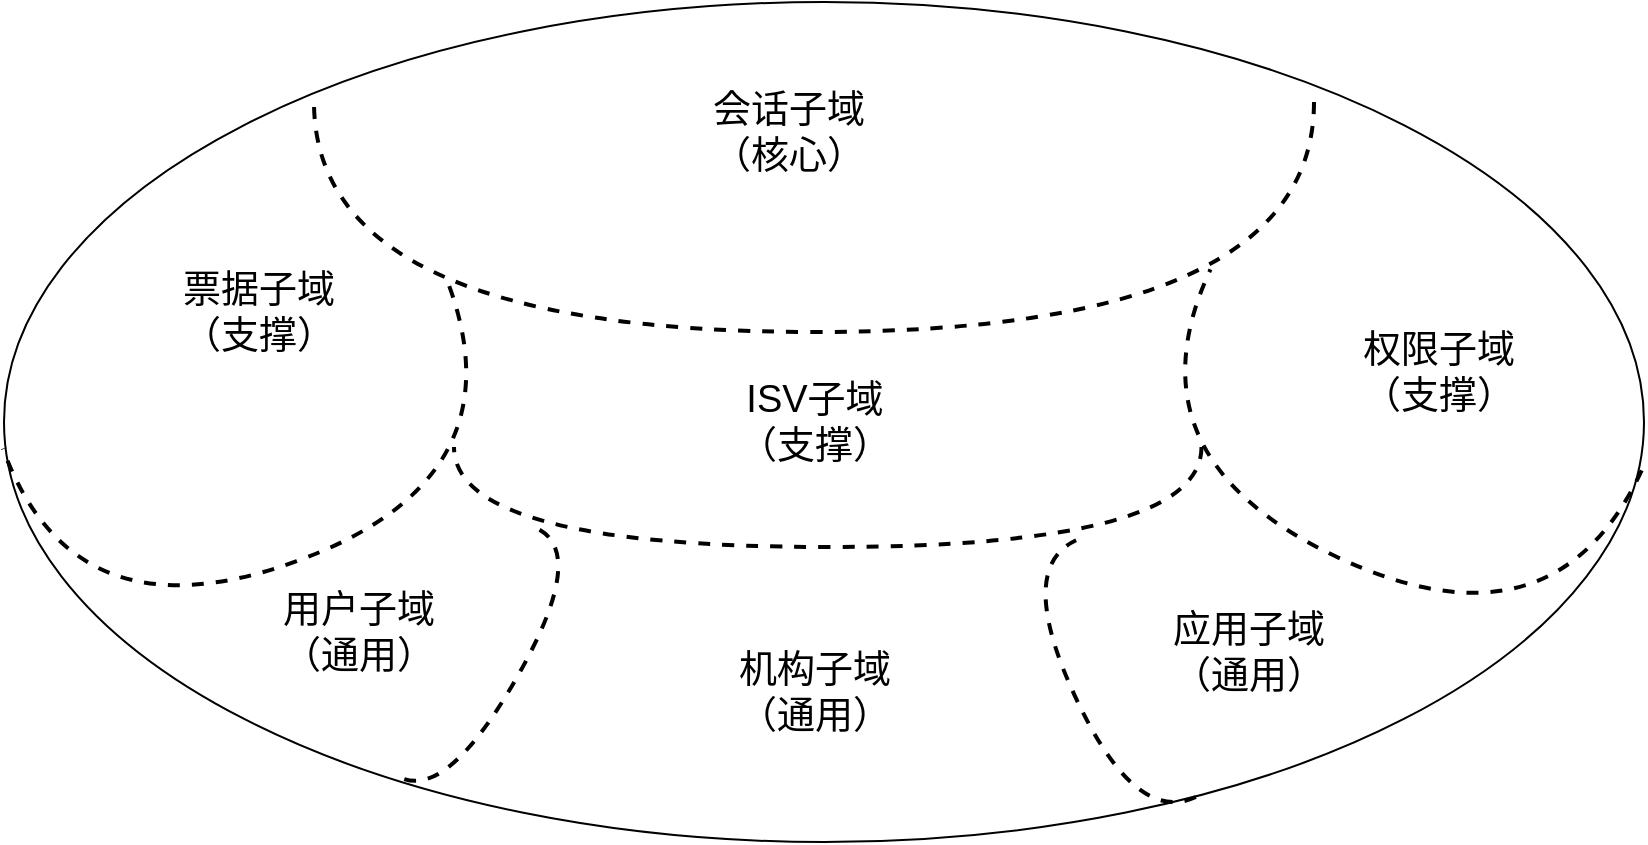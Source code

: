 <mxfile version="14.7.8" type="github">
  <diagram id="zZ86Mv5E7k6k_k5HMbXi" name="Page-1">
    <mxGraphModel dx="1426" dy="745" grid="1" gridSize="10" guides="1" tooltips="1" connect="1" arrows="1" fold="1" page="1" pageScale="1" pageWidth="1654" pageHeight="2336" math="0" shadow="0">
      <root>
        <mxCell id="0" />
        <mxCell id="1" parent="0" />
        <mxCell id="XgoeYixQGSKKeglVcJsI-1" value="" style="ellipse;whiteSpace=wrap;html=1;" vertex="1" parent="1">
          <mxGeometry x="310" y="420" width="820" height="420" as="geometry" />
        </mxCell>
        <mxCell id="XgoeYixQGSKKeglVcJsI-2" value="" style="shape=requiredInterface;html=1;verticalLabelPosition=bottom;dashed=1;strokeWidth=2;fillColor=none;fontColor=#FF3333;align=left;rotation=90;" vertex="1" parent="1">
          <mxGeometry x="657.5" y="277.5" width="115" height="500" as="geometry" />
        </mxCell>
        <mxCell id="XgoeYixQGSKKeglVcJsI-3" value="会话子域&lt;br&gt;（核心）" style="text;html=1;strokeColor=none;fillColor=none;align=center;verticalAlign=middle;whiteSpace=wrap;rounded=0;fontSize=19;" vertex="1" parent="1">
          <mxGeometry x="655" y="470" width="95" height="30" as="geometry" />
        </mxCell>
        <mxCell id="XgoeYixQGSKKeglVcJsI-4" value="" style="shape=requiredInterface;html=1;verticalLabelPosition=bottom;dashed=1;strokeWidth=2;fillColor=none;fontColor=#FF3333;align=left;rotation=-20;direction=south;" vertex="1" parent="1">
          <mxGeometry x="319.92" y="599.57" width="237.5" height="103.13" as="geometry" />
        </mxCell>
        <mxCell id="XgoeYixQGSKKeglVcJsI-5" value="票据子域&lt;br&gt;（支撑）" style="text;html=1;strokeColor=none;fillColor=none;align=center;verticalAlign=middle;whiteSpace=wrap;rounded=0;fontSize=19;" vertex="1" parent="1">
          <mxGeometry x="390" y="560" width="95" height="30" as="geometry" />
        </mxCell>
        <mxCell id="XgoeYixQGSKKeglVcJsI-6" value="" style="shape=requiredInterface;html=1;verticalLabelPosition=bottom;dashed=1;strokeWidth=2;fillColor=none;fontColor=#FF3333;align=left;rotation=25;direction=south;" vertex="1" parent="1">
          <mxGeometry x="880.2" y="599.11" width="237.89" height="103.6" as="geometry" />
        </mxCell>
        <mxCell id="XgoeYixQGSKKeglVcJsI-7" value="权限子域&lt;br&gt;（支撑）" style="text;html=1;strokeColor=none;fillColor=none;align=center;verticalAlign=middle;whiteSpace=wrap;rounded=0;fontSize=19;" vertex="1" parent="1">
          <mxGeometry x="980" y="590" width="95" height="30" as="geometry" />
        </mxCell>
        <mxCell id="XgoeYixQGSKKeglVcJsI-9" value="" style="shape=requiredInterface;html=1;verticalLabelPosition=bottom;dashed=1;strokeWidth=2;fillColor=none;fontColor=#FF3333;align=left;rotation=90;" vertex="1" parent="1">
          <mxGeometry x="696.88" y="480.63" width="50" height="373.75" as="geometry" />
        </mxCell>
        <mxCell id="XgoeYixQGSKKeglVcJsI-10" value="ISV子域&lt;br&gt;（支撑）" style="text;html=1;strokeColor=none;fillColor=none;align=center;verticalAlign=middle;whiteSpace=wrap;rounded=0;fontSize=19;" vertex="1" parent="1">
          <mxGeometry x="667.5" y="615" width="95" height="30" as="geometry" />
        </mxCell>
        <mxCell id="XgoeYixQGSKKeglVcJsI-11" value="" style="shape=requiredInterface;html=1;verticalLabelPosition=bottom;dashed=1;strokeWidth=2;fillColor=none;fontColor=#FF3333;align=left;rotation=-60;direction=south;" vertex="1" parent="1">
          <mxGeometry x="482.88" y="738.64" width="142.19" height="27.11" as="geometry" />
        </mxCell>
        <mxCell id="XgoeYixQGSKKeglVcJsI-12" value="" style="shape=requiredInterface;html=1;verticalLabelPosition=bottom;dashed=1;strokeWidth=2;fillColor=none;fontColor=#FF3333;align=left;rotation=65;direction=south;" vertex="1" parent="1">
          <mxGeometry x="790" y="743.65" width="141.66" height="33.46" as="geometry" />
        </mxCell>
        <mxCell id="XgoeYixQGSKKeglVcJsI-13" value="用户子域&lt;br&gt;（通用）" style="text;html=1;strokeColor=none;fillColor=none;align=center;verticalAlign=middle;whiteSpace=wrap;rounded=0;fontSize=19;" vertex="1" parent="1">
          <mxGeometry x="440" y="720" width="95" height="30" as="geometry" />
        </mxCell>
        <mxCell id="XgoeYixQGSKKeglVcJsI-14" value="机构子域&lt;br&gt;（通用）" style="text;html=1;strokeColor=none;fillColor=none;align=center;verticalAlign=middle;whiteSpace=wrap;rounded=0;fontSize=19;" vertex="1" parent="1">
          <mxGeometry x="667.5" y="750" width="95" height="30" as="geometry" />
        </mxCell>
        <mxCell id="XgoeYixQGSKKeglVcJsI-15" value="应用子域&lt;br&gt;（通用）" style="text;html=1;strokeColor=none;fillColor=none;align=center;verticalAlign=middle;whiteSpace=wrap;rounded=0;fontSize=19;" vertex="1" parent="1">
          <mxGeometry x="885" y="730" width="95" height="30" as="geometry" />
        </mxCell>
      </root>
    </mxGraphModel>
  </diagram>
</mxfile>
